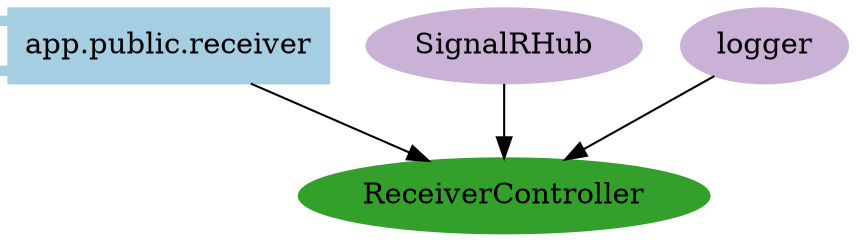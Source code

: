 digraph dependencies {
  node[shape="component",style="filled",colorscheme=paired12]


    node[shape="component"]
    "app.public.receiver"[label="app.public.receiver", color=1]

    


    node[shape="ellipse"]
    


    
      "ReceiverController"[label="ReceiverController", color=4]
      "app.public.receiver" -> "ReceiverController"
    

    

    

    node[shape="cds"]
    

    









    node[shape="ellipse",style="filled", color=9]
    

    


    
      
        "SignalRHub"[label="SignalRHub"]
        "SignalRHub" -> "ReceiverController"
      
        "logger"[label="logger"]
        "logger" -> "ReceiverController"
      
    

    

    

    


}
